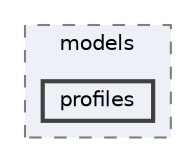 digraph "xenon/includes/xenon/models/profiles"
{
 // LATEX_PDF_SIZE
  bgcolor="transparent";
  edge [fontname=Helvetica,fontsize=10,labelfontname=Helvetica,labelfontsize=10];
  node [fontname=Helvetica,fontsize=10,shape=box,height=0.2,width=0.4];
  compound=true
  subgraph clusterdir_fdb222603bbc0e26193fb99c0f037cbc {
    graph [ bgcolor="#edf0f7", pencolor="grey50", label="models", fontname=Helvetica,fontsize=10 style="filled,dashed", URL="dir_fdb222603bbc0e26193fb99c0f037cbc.html",tooltip=""]
  dir_a3718a424befc51859e035aaba860e3a [label="profiles", fillcolor="#edf0f7", color="grey25", style="filled,bold", URL="dir_a3718a424befc51859e035aaba860e3a.html",tooltip=""];
  }
}
